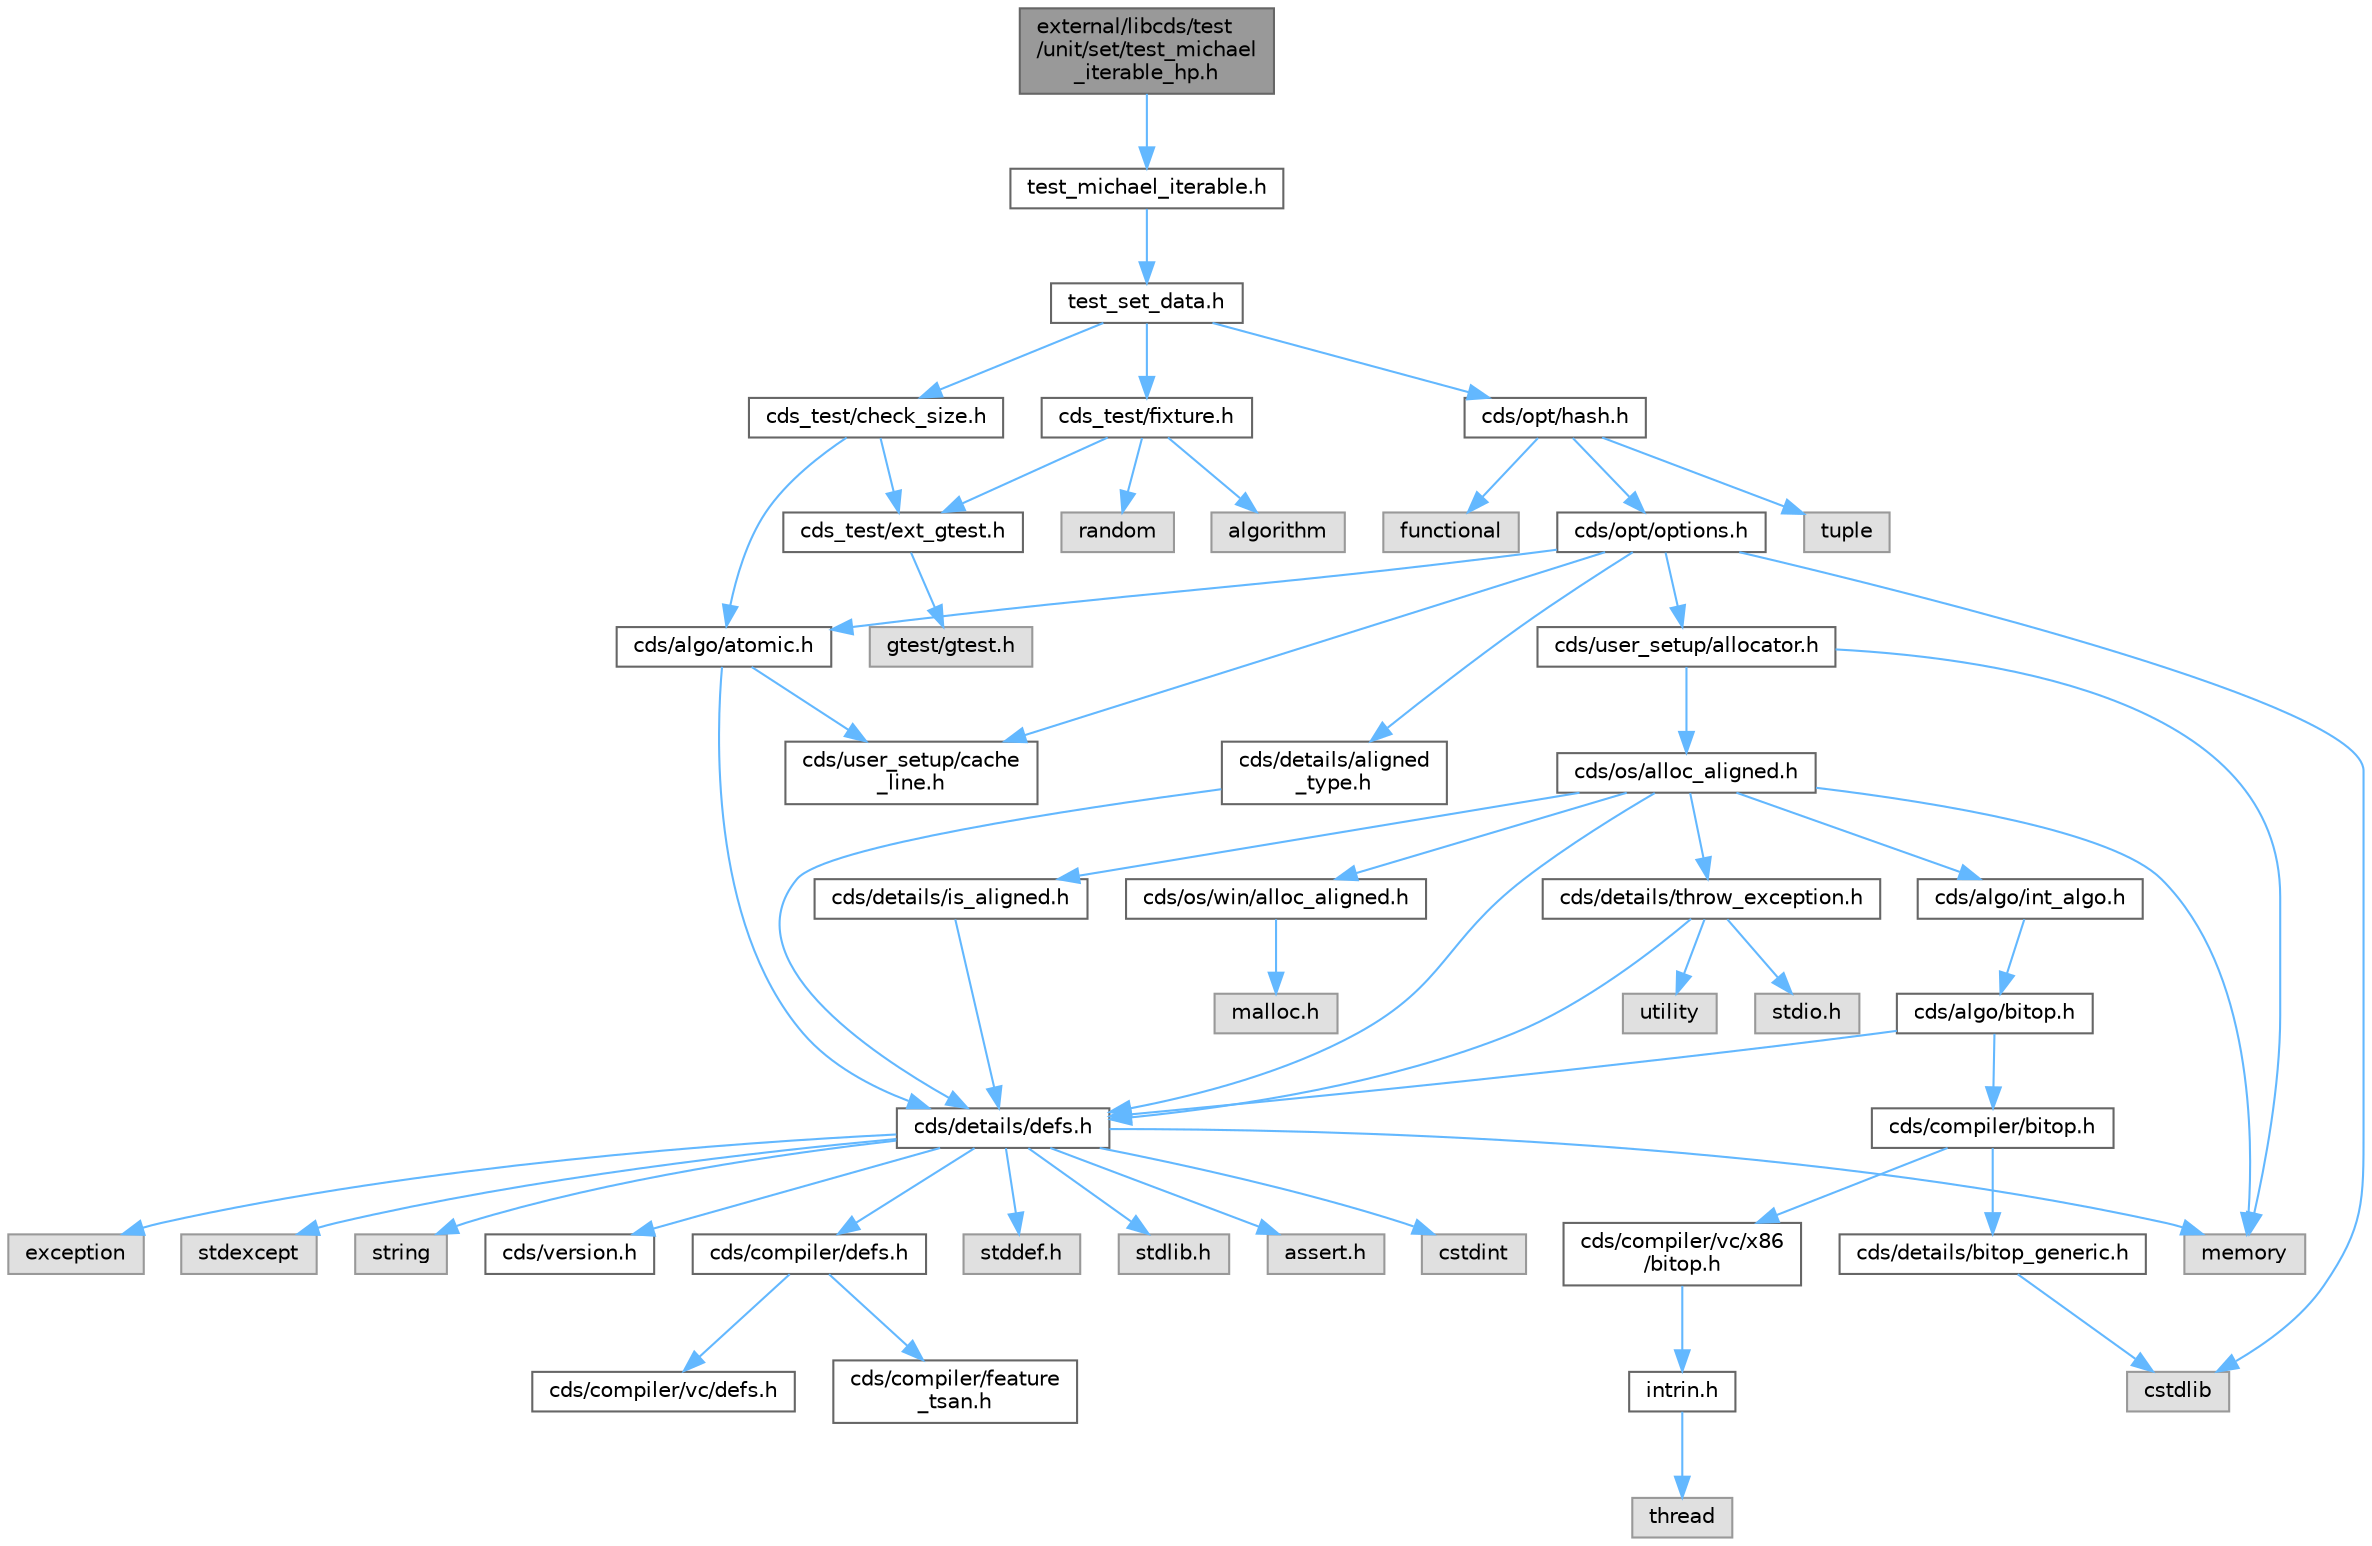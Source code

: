 digraph "external/libcds/test/unit/set/test_michael_iterable_hp.h"
{
 // LATEX_PDF_SIZE
  bgcolor="transparent";
  edge [fontname=Helvetica,fontsize=10,labelfontname=Helvetica,labelfontsize=10];
  node [fontname=Helvetica,fontsize=10,shape=box,height=0.2,width=0.4];
  Node1 [id="Node000001",label="external/libcds/test\l/unit/set/test_michael\l_iterable_hp.h",height=0.2,width=0.4,color="gray40", fillcolor="grey60", style="filled", fontcolor="black",tooltip=" "];
  Node1 -> Node2 [id="edge56_Node000001_Node000002",color="steelblue1",style="solid",tooltip=" "];
  Node2 [id="Node000002",label="test_michael_iterable.h",height=0.2,width=0.4,color="grey40", fillcolor="white", style="filled",URL="$set_2test__michael__iterable_8h.html",tooltip=" "];
  Node2 -> Node3 [id="edge57_Node000002_Node000003",color="steelblue1",style="solid",tooltip=" "];
  Node3 [id="Node000003",label="test_set_data.h",height=0.2,width=0.4,color="grey40", fillcolor="white", style="filled",URL="$test__set__data_8h.html",tooltip=" "];
  Node3 -> Node4 [id="edge58_Node000003_Node000004",color="steelblue1",style="solid",tooltip=" "];
  Node4 [id="Node000004",label="cds_test/check_size.h",height=0.2,width=0.4,color="grey40", fillcolor="white", style="filled",URL="$check__size_8h.html",tooltip=" "];
  Node4 -> Node5 [id="edge59_Node000004_Node000005",color="steelblue1",style="solid",tooltip=" "];
  Node5 [id="Node000005",label="cds_test/ext_gtest.h",height=0.2,width=0.4,color="grey40", fillcolor="white", style="filled",URL="$ext__gtest_8h.html",tooltip=" "];
  Node5 -> Node6 [id="edge60_Node000005_Node000006",color="steelblue1",style="solid",tooltip=" "];
  Node6 [id="Node000006",label="gtest/gtest.h",height=0.2,width=0.4,color="grey60", fillcolor="#E0E0E0", style="filled",tooltip=" "];
  Node4 -> Node7 [id="edge61_Node000004_Node000007",color="steelblue1",style="solid",tooltip=" "];
  Node7 [id="Node000007",label="cds/algo/atomic.h",height=0.2,width=0.4,color="grey40", fillcolor="white", style="filled",URL="$external_2libcds_2cds_2algo_2atomic_8h.html",tooltip=" "];
  Node7 -> Node8 [id="edge62_Node000007_Node000008",color="steelblue1",style="solid",tooltip=" "];
  Node8 [id="Node000008",label="cds/details/defs.h",height=0.2,width=0.4,color="grey40", fillcolor="white", style="filled",URL="$details_2defs_8h.html",tooltip=" "];
  Node8 -> Node9 [id="edge63_Node000008_Node000009",color="steelblue1",style="solid",tooltip=" "];
  Node9 [id="Node000009",label="stddef.h",height=0.2,width=0.4,color="grey60", fillcolor="#E0E0E0", style="filled",tooltip=" "];
  Node8 -> Node10 [id="edge64_Node000008_Node000010",color="steelblue1",style="solid",tooltip=" "];
  Node10 [id="Node000010",label="stdlib.h",height=0.2,width=0.4,color="grey60", fillcolor="#E0E0E0", style="filled",tooltip=" "];
  Node8 -> Node11 [id="edge65_Node000008_Node000011",color="steelblue1",style="solid",tooltip=" "];
  Node11 [id="Node000011",label="assert.h",height=0.2,width=0.4,color="grey60", fillcolor="#E0E0E0", style="filled",tooltip=" "];
  Node8 -> Node12 [id="edge66_Node000008_Node000012",color="steelblue1",style="solid",tooltip=" "];
  Node12 [id="Node000012",label="cstdint",height=0.2,width=0.4,color="grey60", fillcolor="#E0E0E0", style="filled",tooltip=" "];
  Node8 -> Node13 [id="edge67_Node000008_Node000013",color="steelblue1",style="solid",tooltip=" "];
  Node13 [id="Node000013",label="exception",height=0.2,width=0.4,color="grey60", fillcolor="#E0E0E0", style="filled",tooltip=" "];
  Node8 -> Node14 [id="edge68_Node000008_Node000014",color="steelblue1",style="solid",tooltip=" "];
  Node14 [id="Node000014",label="stdexcept",height=0.2,width=0.4,color="grey60", fillcolor="#E0E0E0", style="filled",tooltip=" "];
  Node8 -> Node15 [id="edge69_Node000008_Node000015",color="steelblue1",style="solid",tooltip=" "];
  Node15 [id="Node000015",label="string",height=0.2,width=0.4,color="grey60", fillcolor="#E0E0E0", style="filled",tooltip=" "];
  Node8 -> Node16 [id="edge70_Node000008_Node000016",color="steelblue1",style="solid",tooltip=" "];
  Node16 [id="Node000016",label="memory",height=0.2,width=0.4,color="grey60", fillcolor="#E0E0E0", style="filled",tooltip=" "];
  Node8 -> Node17 [id="edge71_Node000008_Node000017",color="steelblue1",style="solid",tooltip=" "];
  Node17 [id="Node000017",label="cds/version.h",height=0.2,width=0.4,color="grey40", fillcolor="white", style="filled",URL="$external_2libcds_2cds_2version_8h.html",tooltip=" "];
  Node8 -> Node18 [id="edge72_Node000008_Node000018",color="steelblue1",style="solid",tooltip=" "];
  Node18 [id="Node000018",label="cds/compiler/defs.h",height=0.2,width=0.4,color="grey40", fillcolor="white", style="filled",URL="$compiler_2defs_8h.html",tooltip=" "];
  Node18 -> Node19 [id="edge73_Node000018_Node000019",color="steelblue1",style="solid",tooltip=" "];
  Node19 [id="Node000019",label="cds/compiler/vc/defs.h",height=0.2,width=0.4,color="grey40", fillcolor="white", style="filled",URL="$compiler_2vc_2defs_8h.html",tooltip=" "];
  Node18 -> Node20 [id="edge74_Node000018_Node000020",color="steelblue1",style="solid",tooltip=" "];
  Node20 [id="Node000020",label="cds/compiler/feature\l_tsan.h",height=0.2,width=0.4,color="grey40", fillcolor="white", style="filled",URL="$feature__tsan_8h.html",tooltip=" "];
  Node7 -> Node21 [id="edge75_Node000007_Node000021",color="steelblue1",style="solid",tooltip=" "];
  Node21 [id="Node000021",label="cds/user_setup/cache\l_line.h",height=0.2,width=0.4,color="grey40", fillcolor="white", style="filled",URL="$cache__line_8h.html",tooltip="Cache-line size definition"];
  Node3 -> Node22 [id="edge76_Node000003_Node000022",color="steelblue1",style="solid",tooltip=" "];
  Node22 [id="Node000022",label="cds_test/fixture.h",height=0.2,width=0.4,color="grey40", fillcolor="white", style="filled",URL="$fixture_8h.html",tooltip=" "];
  Node22 -> Node5 [id="edge77_Node000022_Node000005",color="steelblue1",style="solid",tooltip=" "];
  Node22 -> Node23 [id="edge78_Node000022_Node000023",color="steelblue1",style="solid",tooltip=" "];
  Node23 [id="Node000023",label="algorithm",height=0.2,width=0.4,color="grey60", fillcolor="#E0E0E0", style="filled",tooltip=" "];
  Node22 -> Node24 [id="edge79_Node000022_Node000024",color="steelblue1",style="solid",tooltip=" "];
  Node24 [id="Node000024",label="random",height=0.2,width=0.4,color="grey60", fillcolor="#E0E0E0", style="filled",tooltip=" "];
  Node3 -> Node25 [id="edge80_Node000003_Node000025",color="steelblue1",style="solid",tooltip=" "];
  Node25 [id="Node000025",label="cds/opt/hash.h",height=0.2,width=0.4,color="grey40", fillcolor="white", style="filled",URL="$external_2libcds_2cds_2opt_2hash_8h.html",tooltip=" "];
  Node25 -> Node26 [id="edge81_Node000025_Node000026",color="steelblue1",style="solid",tooltip=" "];
  Node26 [id="Node000026",label="tuple",height=0.2,width=0.4,color="grey60", fillcolor="#E0E0E0", style="filled",tooltip=" "];
  Node25 -> Node27 [id="edge82_Node000025_Node000027",color="steelblue1",style="solid",tooltip=" "];
  Node27 [id="Node000027",label="functional",height=0.2,width=0.4,color="grey60", fillcolor="#E0E0E0", style="filled",tooltip=" "];
  Node25 -> Node28 [id="edge83_Node000025_Node000028",color="steelblue1",style="solid",tooltip=" "];
  Node28 [id="Node000028",label="cds/opt/options.h",height=0.2,width=0.4,color="grey40", fillcolor="white", style="filled",URL="$opt_2options_8h.html",tooltip=" "];
  Node28 -> Node29 [id="edge84_Node000028_Node000029",color="steelblue1",style="solid",tooltip=" "];
  Node29 [id="Node000029",label="cstdlib",height=0.2,width=0.4,color="grey60", fillcolor="#E0E0E0", style="filled",tooltip=" "];
  Node28 -> Node30 [id="edge85_Node000028_Node000030",color="steelblue1",style="solid",tooltip=" "];
  Node30 [id="Node000030",label="cds/details/aligned\l_type.h",height=0.2,width=0.4,color="grey40", fillcolor="white", style="filled",URL="$aligned__type_8h.html",tooltip=" "];
  Node30 -> Node8 [id="edge86_Node000030_Node000008",color="steelblue1",style="solid",tooltip=" "];
  Node28 -> Node31 [id="edge87_Node000028_Node000031",color="steelblue1",style="solid",tooltip=" "];
  Node31 [id="Node000031",label="cds/user_setup/allocator.h",height=0.2,width=0.4,color="grey40", fillcolor="white", style="filled",URL="$external_2libcds_2cds_2user__setup_2allocator_8h.html",tooltip="Default implementation of allocator classes."];
  Node31 -> Node16 [id="edge88_Node000031_Node000016",color="steelblue1",style="solid",tooltip=" "];
  Node31 -> Node32 [id="edge89_Node000031_Node000032",color="steelblue1",style="solid",tooltip=" "];
  Node32 [id="Node000032",label="cds/os/alloc_aligned.h",height=0.2,width=0.4,color="grey40", fillcolor="white", style="filled",URL="$alloc__aligned_8h.html",tooltip=" "];
  Node32 -> Node8 [id="edge90_Node000032_Node000008",color="steelblue1",style="solid",tooltip=" "];
  Node32 -> Node33 [id="edge91_Node000032_Node000033",color="steelblue1",style="solid",tooltip=" "];
  Node33 [id="Node000033",label="cds/os/win/alloc_aligned.h",height=0.2,width=0.4,color="grey40", fillcolor="white", style="filled",URL="$win_2alloc__aligned_8h.html",tooltip=" "];
  Node33 -> Node34 [id="edge92_Node000033_Node000034",color="steelblue1",style="solid",tooltip=" "];
  Node34 [id="Node000034",label="malloc.h",height=0.2,width=0.4,color="grey60", fillcolor="#E0E0E0", style="filled",tooltip=" "];
  Node32 -> Node16 [id="edge93_Node000032_Node000016",color="steelblue1",style="solid",tooltip=" "];
  Node32 -> Node35 [id="edge94_Node000032_Node000035",color="steelblue1",style="solid",tooltip=" "];
  Node35 [id="Node000035",label="cds/details/is_aligned.h",height=0.2,width=0.4,color="grey40", fillcolor="white", style="filled",URL="$is__aligned_8h.html",tooltip=" "];
  Node35 -> Node8 [id="edge95_Node000035_Node000008",color="steelblue1",style="solid",tooltip=" "];
  Node32 -> Node36 [id="edge96_Node000032_Node000036",color="steelblue1",style="solid",tooltip=" "];
  Node36 [id="Node000036",label="cds/algo/int_algo.h",height=0.2,width=0.4,color="grey40", fillcolor="white", style="filled",URL="$int__algo_8h.html",tooltip=" "];
  Node36 -> Node37 [id="edge97_Node000036_Node000037",color="steelblue1",style="solid",tooltip=" "];
  Node37 [id="Node000037",label="cds/algo/bitop.h",height=0.2,width=0.4,color="grey40", fillcolor="white", style="filled",URL="$algo_2bitop_8h.html",tooltip=" "];
  Node37 -> Node8 [id="edge98_Node000037_Node000008",color="steelblue1",style="solid",tooltip=" "];
  Node37 -> Node38 [id="edge99_Node000037_Node000038",color="steelblue1",style="solid",tooltip=" "];
  Node38 [id="Node000038",label="cds/compiler/bitop.h",height=0.2,width=0.4,color="grey40", fillcolor="white", style="filled",URL="$compiler_2bitop_8h.html",tooltip=" "];
  Node38 -> Node39 [id="edge100_Node000038_Node000039",color="steelblue1",style="solid",tooltip=" "];
  Node39 [id="Node000039",label="cds/compiler/vc/x86\l/bitop.h",height=0.2,width=0.4,color="grey40", fillcolor="white", style="filled",URL="$compiler_2vc_2x86_2bitop_8h.html",tooltip=" "];
  Node39 -> Node40 [id="edge101_Node000039_Node000040",color="steelblue1",style="solid",tooltip=" "];
  Node40 [id="Node000040",label="intrin.h",height=0.2,width=0.4,color="grey40", fillcolor="white", style="filled",URL="$intrin_8h.html",tooltip=" "];
  Node40 -> Node41 [id="edge102_Node000040_Node000041",color="steelblue1",style="solid",tooltip=" "];
  Node41 [id="Node000041",label="thread",height=0.2,width=0.4,color="grey60", fillcolor="#E0E0E0", style="filled",tooltip=" "];
  Node38 -> Node42 [id="edge103_Node000038_Node000042",color="steelblue1",style="solid",tooltip=" "];
  Node42 [id="Node000042",label="cds/details/bitop_generic.h",height=0.2,width=0.4,color="grey40", fillcolor="white", style="filled",URL="$bitop__generic_8h.html",tooltip=" "];
  Node42 -> Node29 [id="edge104_Node000042_Node000029",color="steelblue1",style="solid",tooltip=" "];
  Node32 -> Node43 [id="edge105_Node000032_Node000043",color="steelblue1",style="solid",tooltip=" "];
  Node43 [id="Node000043",label="cds/details/throw_exception.h",height=0.2,width=0.4,color="grey40", fillcolor="white", style="filled",URL="$throw__exception_8h.html",tooltip=" "];
  Node43 -> Node8 [id="edge106_Node000043_Node000008",color="steelblue1",style="solid",tooltip=" "];
  Node43 -> Node44 [id="edge107_Node000043_Node000044",color="steelblue1",style="solid",tooltip=" "];
  Node44 [id="Node000044",label="stdio.h",height=0.2,width=0.4,color="grey60", fillcolor="#E0E0E0", style="filled",tooltip=" "];
  Node43 -> Node45 [id="edge108_Node000043_Node000045",color="steelblue1",style="solid",tooltip=" "];
  Node45 [id="Node000045",label="utility",height=0.2,width=0.4,color="grey60", fillcolor="#E0E0E0", style="filled",tooltip=" "];
  Node28 -> Node21 [id="edge109_Node000028_Node000021",color="steelblue1",style="solid",tooltip=" "];
  Node28 -> Node7 [id="edge110_Node000028_Node000007",color="steelblue1",style="solid",tooltip=" "];
}
